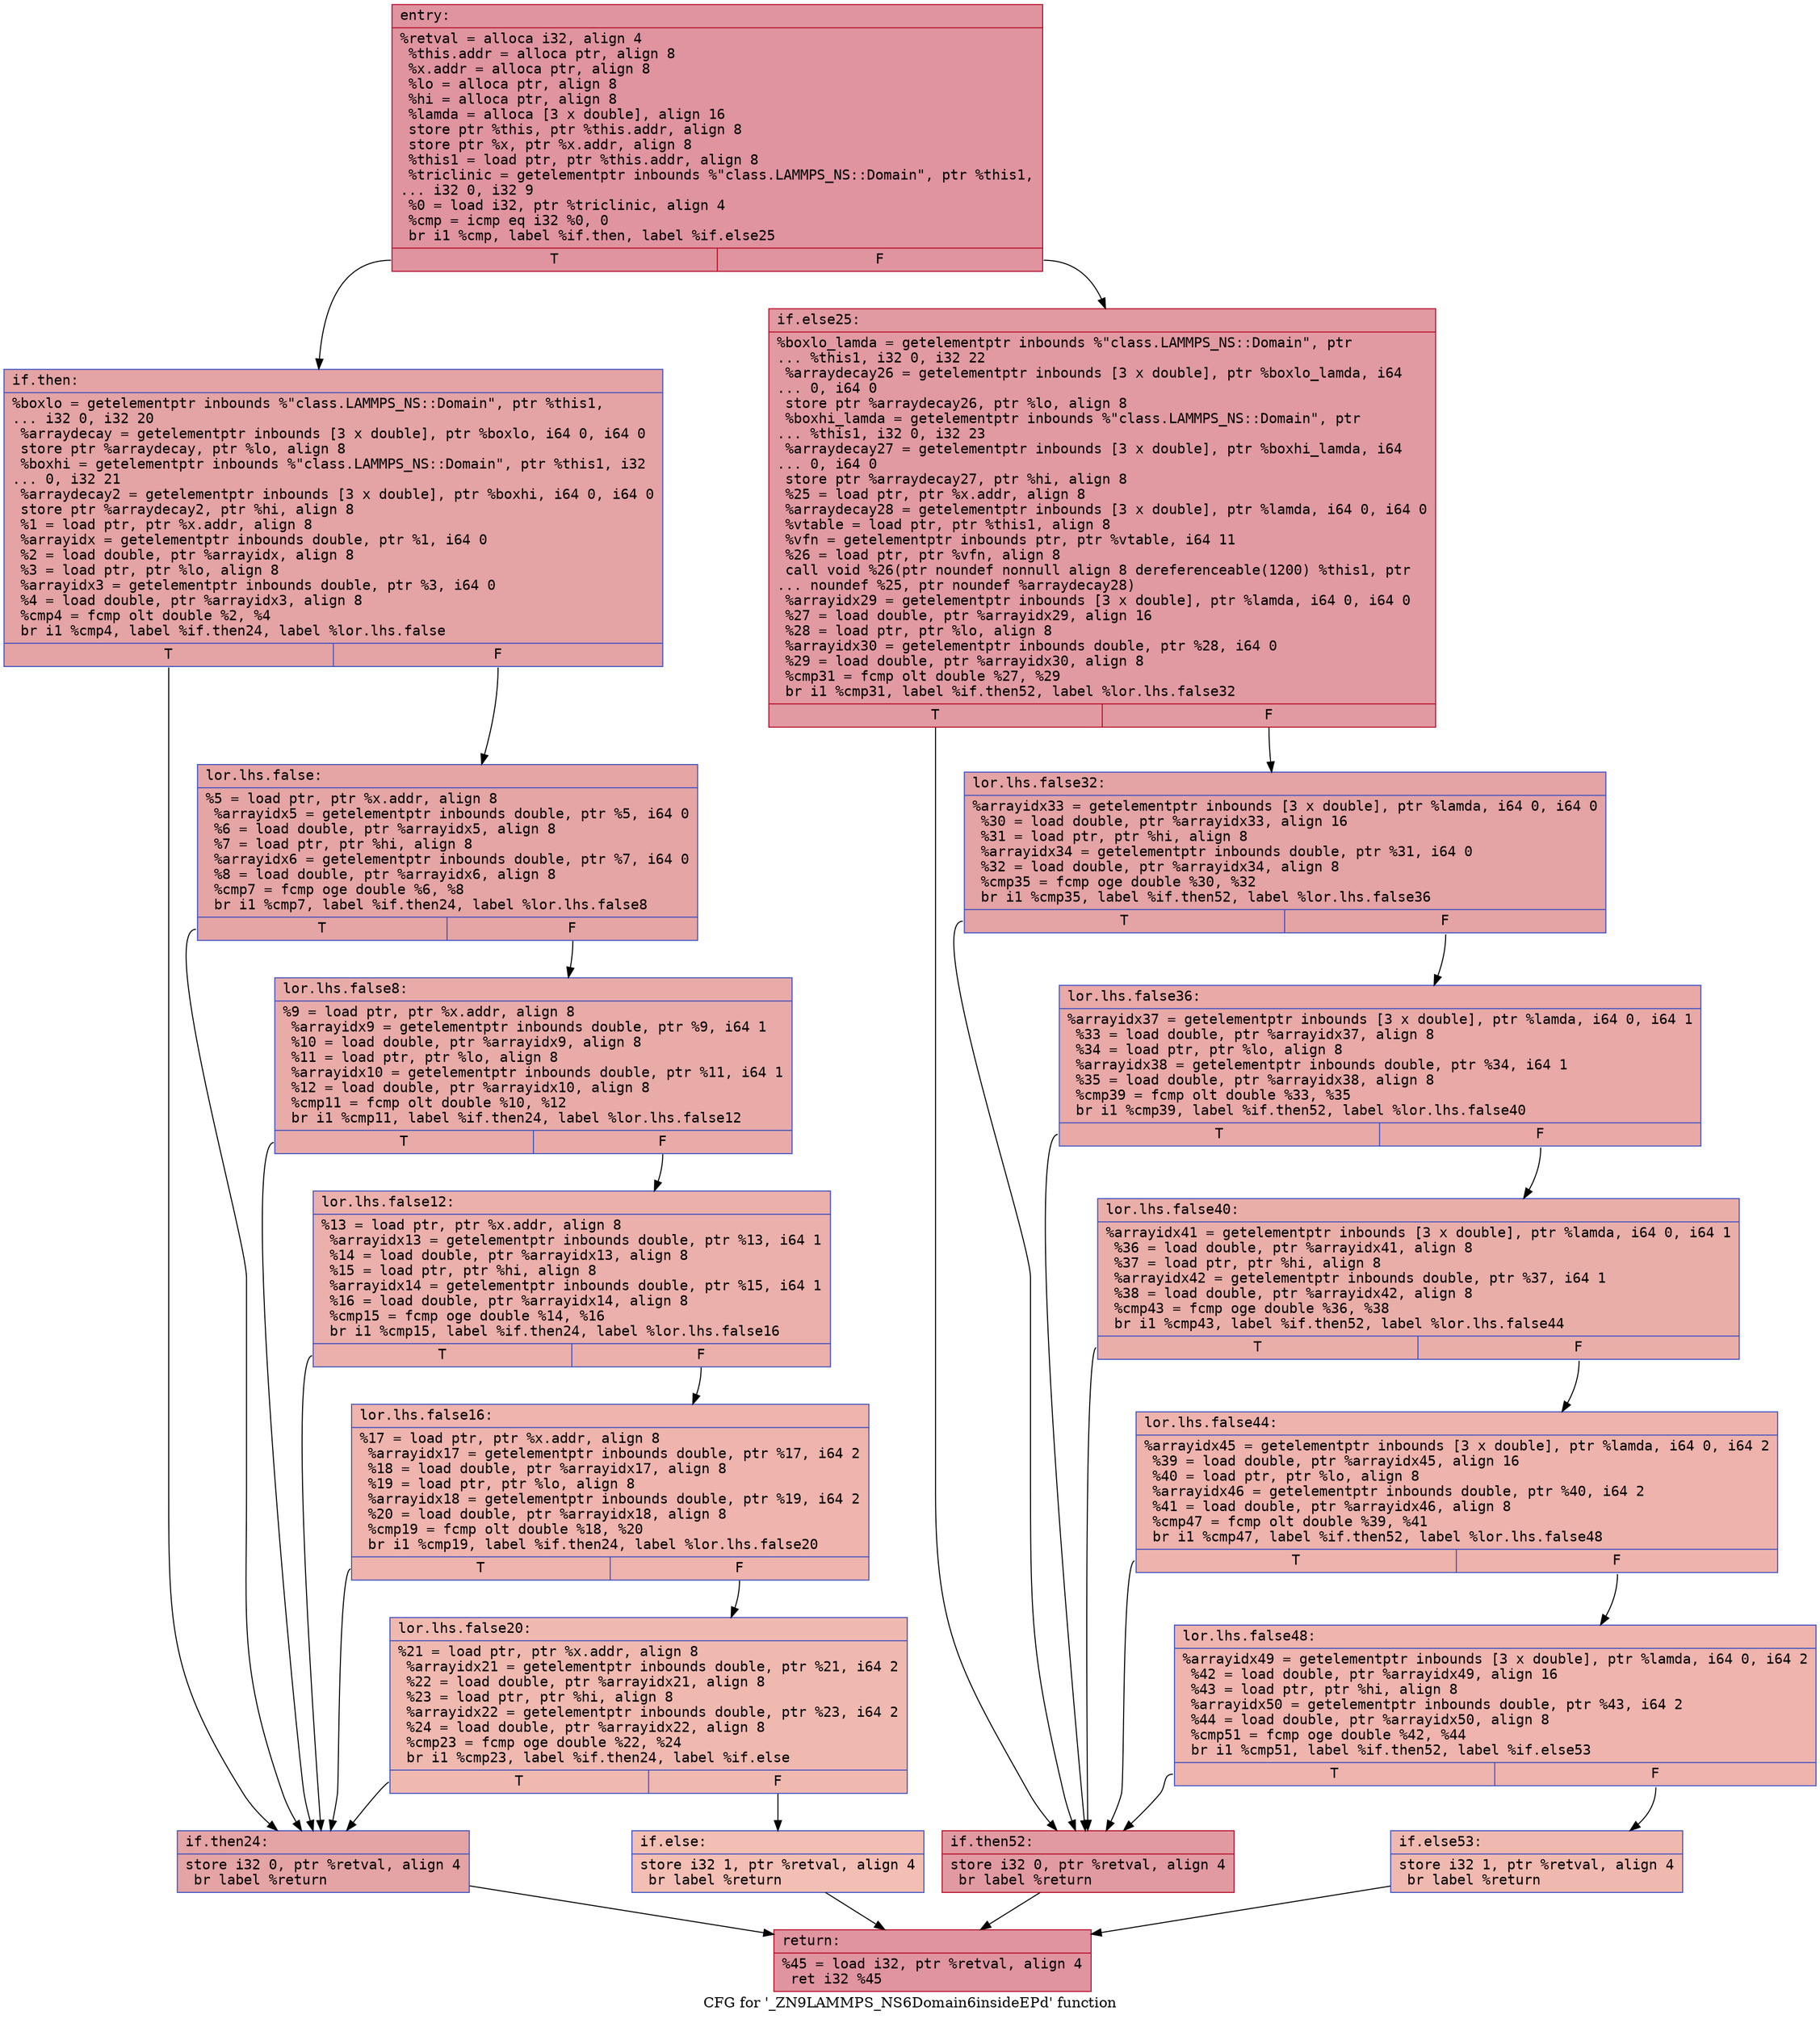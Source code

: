 digraph "CFG for '_ZN9LAMMPS_NS6Domain6insideEPd' function" {
	label="CFG for '_ZN9LAMMPS_NS6Domain6insideEPd' function";

	Node0x561837bba7d0 [shape=record,color="#b70d28ff", style=filled, fillcolor="#b70d2870" fontname="Courier",label="{entry:\l|  %retval = alloca i32, align 4\l  %this.addr = alloca ptr, align 8\l  %x.addr = alloca ptr, align 8\l  %lo = alloca ptr, align 8\l  %hi = alloca ptr, align 8\l  %lamda = alloca [3 x double], align 16\l  store ptr %this, ptr %this.addr, align 8\l  store ptr %x, ptr %x.addr, align 8\l  %this1 = load ptr, ptr %this.addr, align 8\l  %triclinic = getelementptr inbounds %\"class.LAMMPS_NS::Domain\", ptr %this1,\l... i32 0, i32 9\l  %0 = load i32, ptr %triclinic, align 4\l  %cmp = icmp eq i32 %0, 0\l  br i1 %cmp, label %if.then, label %if.else25\l|{<s0>T|<s1>F}}"];
	Node0x561837bba7d0:s0 -> Node0x561837bbafa0[tooltip="entry -> if.then\nProbability 37.50%" ];
	Node0x561837bba7d0:s1 -> Node0x561837bbb1b0[tooltip="entry -> if.else25\nProbability 62.50%" ];
	Node0x561837bbafa0 [shape=record,color="#3d50c3ff", style=filled, fillcolor="#c32e3170" fontname="Courier",label="{if.then:\l|  %boxlo = getelementptr inbounds %\"class.LAMMPS_NS::Domain\", ptr %this1,\l... i32 0, i32 20\l  %arraydecay = getelementptr inbounds [3 x double], ptr %boxlo, i64 0, i64 0\l  store ptr %arraydecay, ptr %lo, align 8\l  %boxhi = getelementptr inbounds %\"class.LAMMPS_NS::Domain\", ptr %this1, i32\l... 0, i32 21\l  %arraydecay2 = getelementptr inbounds [3 x double], ptr %boxhi, i64 0, i64 0\l  store ptr %arraydecay2, ptr %hi, align 8\l  %1 = load ptr, ptr %x.addr, align 8\l  %arrayidx = getelementptr inbounds double, ptr %1, i64 0\l  %2 = load double, ptr %arrayidx, align 8\l  %3 = load ptr, ptr %lo, align 8\l  %arrayidx3 = getelementptr inbounds double, ptr %3, i64 0\l  %4 = load double, ptr %arrayidx3, align 8\l  %cmp4 = fcmp olt double %2, %4\l  br i1 %cmp4, label %if.then24, label %lor.lhs.false\l|{<s0>T|<s1>F}}"];
	Node0x561837bbafa0:s0 -> Node0x561837c3ae50[tooltip="if.then -> if.then24\nProbability 50.00%" ];
	Node0x561837bbafa0:s1 -> Node0x561837c3aed0[tooltip="if.then -> lor.lhs.false\nProbability 50.00%" ];
	Node0x561837c3aed0 [shape=record,color="#3d50c3ff", style=filled, fillcolor="#c5333470" fontname="Courier",label="{lor.lhs.false:\l|  %5 = load ptr, ptr %x.addr, align 8\l  %arrayidx5 = getelementptr inbounds double, ptr %5, i64 0\l  %6 = load double, ptr %arrayidx5, align 8\l  %7 = load ptr, ptr %hi, align 8\l  %arrayidx6 = getelementptr inbounds double, ptr %7, i64 0\l  %8 = load double, ptr %arrayidx6, align 8\l  %cmp7 = fcmp oge double %6, %8\l  br i1 %cmp7, label %if.then24, label %lor.lhs.false8\l|{<s0>T|<s1>F}}"];
	Node0x561837c3aed0:s0 -> Node0x561837c3ae50[tooltip="lor.lhs.false -> if.then24\nProbability 50.00%" ];
	Node0x561837c3aed0:s1 -> Node0x561837bbb140[tooltip="lor.lhs.false -> lor.lhs.false8\nProbability 50.00%" ];
	Node0x561837bbb140 [shape=record,color="#3d50c3ff", style=filled, fillcolor="#cc403a70" fontname="Courier",label="{lor.lhs.false8:\l|  %9 = load ptr, ptr %x.addr, align 8\l  %arrayidx9 = getelementptr inbounds double, ptr %9, i64 1\l  %10 = load double, ptr %arrayidx9, align 8\l  %11 = load ptr, ptr %lo, align 8\l  %arrayidx10 = getelementptr inbounds double, ptr %11, i64 1\l  %12 = load double, ptr %arrayidx10, align 8\l  %cmp11 = fcmp olt double %10, %12\l  br i1 %cmp11, label %if.then24, label %lor.lhs.false12\l|{<s0>T|<s1>F}}"];
	Node0x561837bbb140:s0 -> Node0x561837c3ae50[tooltip="lor.lhs.false8 -> if.then24\nProbability 50.00%" ];
	Node0x561837bbb140:s1 -> Node0x561837c3bb50[tooltip="lor.lhs.false8 -> lor.lhs.false12\nProbability 50.00%" ];
	Node0x561837c3bb50 [shape=record,color="#3d50c3ff", style=filled, fillcolor="#d24b4070" fontname="Courier",label="{lor.lhs.false12:\l|  %13 = load ptr, ptr %x.addr, align 8\l  %arrayidx13 = getelementptr inbounds double, ptr %13, i64 1\l  %14 = load double, ptr %arrayidx13, align 8\l  %15 = load ptr, ptr %hi, align 8\l  %arrayidx14 = getelementptr inbounds double, ptr %15, i64 1\l  %16 = load double, ptr %arrayidx14, align 8\l  %cmp15 = fcmp oge double %14, %16\l  br i1 %cmp15, label %if.then24, label %lor.lhs.false16\l|{<s0>T|<s1>F}}"];
	Node0x561837c3bb50:s0 -> Node0x561837c3ae50[tooltip="lor.lhs.false12 -> if.then24\nProbability 50.00%" ];
	Node0x561837c3bb50:s1 -> Node0x561837c3c0d0[tooltip="lor.lhs.false12 -> lor.lhs.false16\nProbability 50.00%" ];
	Node0x561837c3c0d0 [shape=record,color="#3d50c3ff", style=filled, fillcolor="#d8564670" fontname="Courier",label="{lor.lhs.false16:\l|  %17 = load ptr, ptr %x.addr, align 8\l  %arrayidx17 = getelementptr inbounds double, ptr %17, i64 2\l  %18 = load double, ptr %arrayidx17, align 8\l  %19 = load ptr, ptr %lo, align 8\l  %arrayidx18 = getelementptr inbounds double, ptr %19, i64 2\l  %20 = load double, ptr %arrayidx18, align 8\l  %cmp19 = fcmp olt double %18, %20\l  br i1 %cmp19, label %if.then24, label %lor.lhs.false20\l|{<s0>T|<s1>F}}"];
	Node0x561837c3c0d0:s0 -> Node0x561837c3ae50[tooltip="lor.lhs.false16 -> if.then24\nProbability 50.00%" ];
	Node0x561837c3c0d0:s1 -> Node0x561837c3c650[tooltip="lor.lhs.false16 -> lor.lhs.false20\nProbability 50.00%" ];
	Node0x561837c3c650 [shape=record,color="#3d50c3ff", style=filled, fillcolor="#de614d70" fontname="Courier",label="{lor.lhs.false20:\l|  %21 = load ptr, ptr %x.addr, align 8\l  %arrayidx21 = getelementptr inbounds double, ptr %21, i64 2\l  %22 = load double, ptr %arrayidx21, align 8\l  %23 = load ptr, ptr %hi, align 8\l  %arrayidx22 = getelementptr inbounds double, ptr %23, i64 2\l  %24 = load double, ptr %arrayidx22, align 8\l  %cmp23 = fcmp oge double %22, %24\l  br i1 %cmp23, label %if.then24, label %if.else\l|{<s0>T|<s1>F}}"];
	Node0x561837c3c650:s0 -> Node0x561837c3ae50[tooltip="lor.lhs.false20 -> if.then24\nProbability 50.00%" ];
	Node0x561837c3c650:s1 -> Node0x561837c3cbd0[tooltip="lor.lhs.false20 -> if.else\nProbability 50.00%" ];
	Node0x561837c3ae50 [shape=record,color="#3d50c3ff", style=filled, fillcolor="#c32e3170" fontname="Courier",label="{if.then24:\l|  store i32 0, ptr %retval, align 4\l  br label %return\l}"];
	Node0x561837c3ae50 -> Node0x561837c3cd90[tooltip="if.then24 -> return\nProbability 100.00%" ];
	Node0x561837c3cbd0 [shape=record,color="#3d50c3ff", style=filled, fillcolor="#e36c5570" fontname="Courier",label="{if.else:\l|  store i32 1, ptr %retval, align 4\l  br label %return\l}"];
	Node0x561837c3cbd0 -> Node0x561837c3cd90[tooltip="if.else -> return\nProbability 100.00%" ];
	Node0x561837bbb1b0 [shape=record,color="#b70d28ff", style=filled, fillcolor="#bb1b2c70" fontname="Courier",label="{if.else25:\l|  %boxlo_lamda = getelementptr inbounds %\"class.LAMMPS_NS::Domain\", ptr\l... %this1, i32 0, i32 22\l  %arraydecay26 = getelementptr inbounds [3 x double], ptr %boxlo_lamda, i64\l... 0, i64 0\l  store ptr %arraydecay26, ptr %lo, align 8\l  %boxhi_lamda = getelementptr inbounds %\"class.LAMMPS_NS::Domain\", ptr\l... %this1, i32 0, i32 23\l  %arraydecay27 = getelementptr inbounds [3 x double], ptr %boxhi_lamda, i64\l... 0, i64 0\l  store ptr %arraydecay27, ptr %hi, align 8\l  %25 = load ptr, ptr %x.addr, align 8\l  %arraydecay28 = getelementptr inbounds [3 x double], ptr %lamda, i64 0, i64 0\l  %vtable = load ptr, ptr %this1, align 8\l  %vfn = getelementptr inbounds ptr, ptr %vtable, i64 11\l  %26 = load ptr, ptr %vfn, align 8\l  call void %26(ptr noundef nonnull align 8 dereferenceable(1200) %this1, ptr\l... noundef %25, ptr noundef %arraydecay28)\l  %arrayidx29 = getelementptr inbounds [3 x double], ptr %lamda, i64 0, i64 0\l  %27 = load double, ptr %arrayidx29, align 16\l  %28 = load ptr, ptr %lo, align 8\l  %arrayidx30 = getelementptr inbounds double, ptr %28, i64 0\l  %29 = load double, ptr %arrayidx30, align 8\l  %cmp31 = fcmp olt double %27, %29\l  br i1 %cmp31, label %if.then52, label %lor.lhs.false32\l|{<s0>T|<s1>F}}"];
	Node0x561837bbb1b0:s0 -> Node0x561837cba790[tooltip="if.else25 -> if.then52\nProbability 50.00%" ];
	Node0x561837bbb1b0:s1 -> Node0x561837cba810[tooltip="if.else25 -> lor.lhs.false32\nProbability 50.00%" ];
	Node0x561837cba810 [shape=record,color="#3d50c3ff", style=filled, fillcolor="#c32e3170" fontname="Courier",label="{lor.lhs.false32:\l|  %arrayidx33 = getelementptr inbounds [3 x double], ptr %lamda, i64 0, i64 0\l  %30 = load double, ptr %arrayidx33, align 16\l  %31 = load ptr, ptr %hi, align 8\l  %arrayidx34 = getelementptr inbounds double, ptr %31, i64 0\l  %32 = load double, ptr %arrayidx34, align 8\l  %cmp35 = fcmp oge double %30, %32\l  br i1 %cmp35, label %if.then52, label %lor.lhs.false36\l|{<s0>T|<s1>F}}"];
	Node0x561837cba810:s0 -> Node0x561837cba790[tooltip="lor.lhs.false32 -> if.then52\nProbability 50.00%" ];
	Node0x561837cba810:s1 -> Node0x561837cbad10[tooltip="lor.lhs.false32 -> lor.lhs.false36\nProbability 50.00%" ];
	Node0x561837cbad10 [shape=record,color="#3d50c3ff", style=filled, fillcolor="#ca3b3770" fontname="Courier",label="{lor.lhs.false36:\l|  %arrayidx37 = getelementptr inbounds [3 x double], ptr %lamda, i64 0, i64 1\l  %33 = load double, ptr %arrayidx37, align 8\l  %34 = load ptr, ptr %lo, align 8\l  %arrayidx38 = getelementptr inbounds double, ptr %34, i64 1\l  %35 = load double, ptr %arrayidx38, align 8\l  %cmp39 = fcmp olt double %33, %35\l  br i1 %cmp39, label %if.then52, label %lor.lhs.false40\l|{<s0>T|<s1>F}}"];
	Node0x561837cbad10:s0 -> Node0x561837cba790[tooltip="lor.lhs.false36 -> if.then52\nProbability 50.00%" ];
	Node0x561837cbad10:s1 -> Node0x561837cbb230[tooltip="lor.lhs.false36 -> lor.lhs.false40\nProbability 50.00%" ];
	Node0x561837cbb230 [shape=record,color="#3d50c3ff", style=filled, fillcolor="#d0473d70" fontname="Courier",label="{lor.lhs.false40:\l|  %arrayidx41 = getelementptr inbounds [3 x double], ptr %lamda, i64 0, i64 1\l  %36 = load double, ptr %arrayidx41, align 8\l  %37 = load ptr, ptr %hi, align 8\l  %arrayidx42 = getelementptr inbounds double, ptr %37, i64 1\l  %38 = load double, ptr %arrayidx42, align 8\l  %cmp43 = fcmp oge double %36, %38\l  br i1 %cmp43, label %if.then52, label %lor.lhs.false44\l|{<s0>T|<s1>F}}"];
	Node0x561837cbb230:s0 -> Node0x561837cba790[tooltip="lor.lhs.false40 -> if.then52\nProbability 50.00%" ];
	Node0x561837cbb230:s1 -> Node0x561837cbb750[tooltip="lor.lhs.false40 -> lor.lhs.false44\nProbability 50.00%" ];
	Node0x561837cbb750 [shape=record,color="#3d50c3ff", style=filled, fillcolor="#d6524470" fontname="Courier",label="{lor.lhs.false44:\l|  %arrayidx45 = getelementptr inbounds [3 x double], ptr %lamda, i64 0, i64 2\l  %39 = load double, ptr %arrayidx45, align 16\l  %40 = load ptr, ptr %lo, align 8\l  %arrayidx46 = getelementptr inbounds double, ptr %40, i64 2\l  %41 = load double, ptr %arrayidx46, align 8\l  %cmp47 = fcmp olt double %39, %41\l  br i1 %cmp47, label %if.then52, label %lor.lhs.false48\l|{<s0>T|<s1>F}}"];
	Node0x561837cbb750:s0 -> Node0x561837cba790[tooltip="lor.lhs.false44 -> if.then52\nProbability 50.00%" ];
	Node0x561837cbb750:s1 -> Node0x561837cbbc70[tooltip="lor.lhs.false44 -> lor.lhs.false48\nProbability 50.00%" ];
	Node0x561837cbbc70 [shape=record,color="#3d50c3ff", style=filled, fillcolor="#d8564670" fontname="Courier",label="{lor.lhs.false48:\l|  %arrayidx49 = getelementptr inbounds [3 x double], ptr %lamda, i64 0, i64 2\l  %42 = load double, ptr %arrayidx49, align 16\l  %43 = load ptr, ptr %hi, align 8\l  %arrayidx50 = getelementptr inbounds double, ptr %43, i64 2\l  %44 = load double, ptr %arrayidx50, align 8\l  %cmp51 = fcmp oge double %42, %44\l  br i1 %cmp51, label %if.then52, label %if.else53\l|{<s0>T|<s1>F}}"];
	Node0x561837cbbc70:s0 -> Node0x561837cba790[tooltip="lor.lhs.false48 -> if.then52\nProbability 50.00%" ];
	Node0x561837cbbc70:s1 -> Node0x561837cbc190[tooltip="lor.lhs.false48 -> if.else53\nProbability 50.00%" ];
	Node0x561837cba790 [shape=record,color="#b70d28ff", style=filled, fillcolor="#bb1b2c70" fontname="Courier",label="{if.then52:\l|  store i32 0, ptr %retval, align 4\l  br label %return\l}"];
	Node0x561837cba790 -> Node0x561837c3cd90[tooltip="if.then52 -> return\nProbability 100.00%" ];
	Node0x561837cbc190 [shape=record,color="#3d50c3ff", style=filled, fillcolor="#de614d70" fontname="Courier",label="{if.else53:\l|  store i32 1, ptr %retval, align 4\l  br label %return\l}"];
	Node0x561837cbc190 -> Node0x561837c3cd90[tooltip="if.else53 -> return\nProbability 100.00%" ];
	Node0x561837c3cd90 [shape=record,color="#b70d28ff", style=filled, fillcolor="#b70d2870" fontname="Courier",label="{return:\l|  %45 = load i32, ptr %retval, align 4\l  ret i32 %45\l}"];
}
